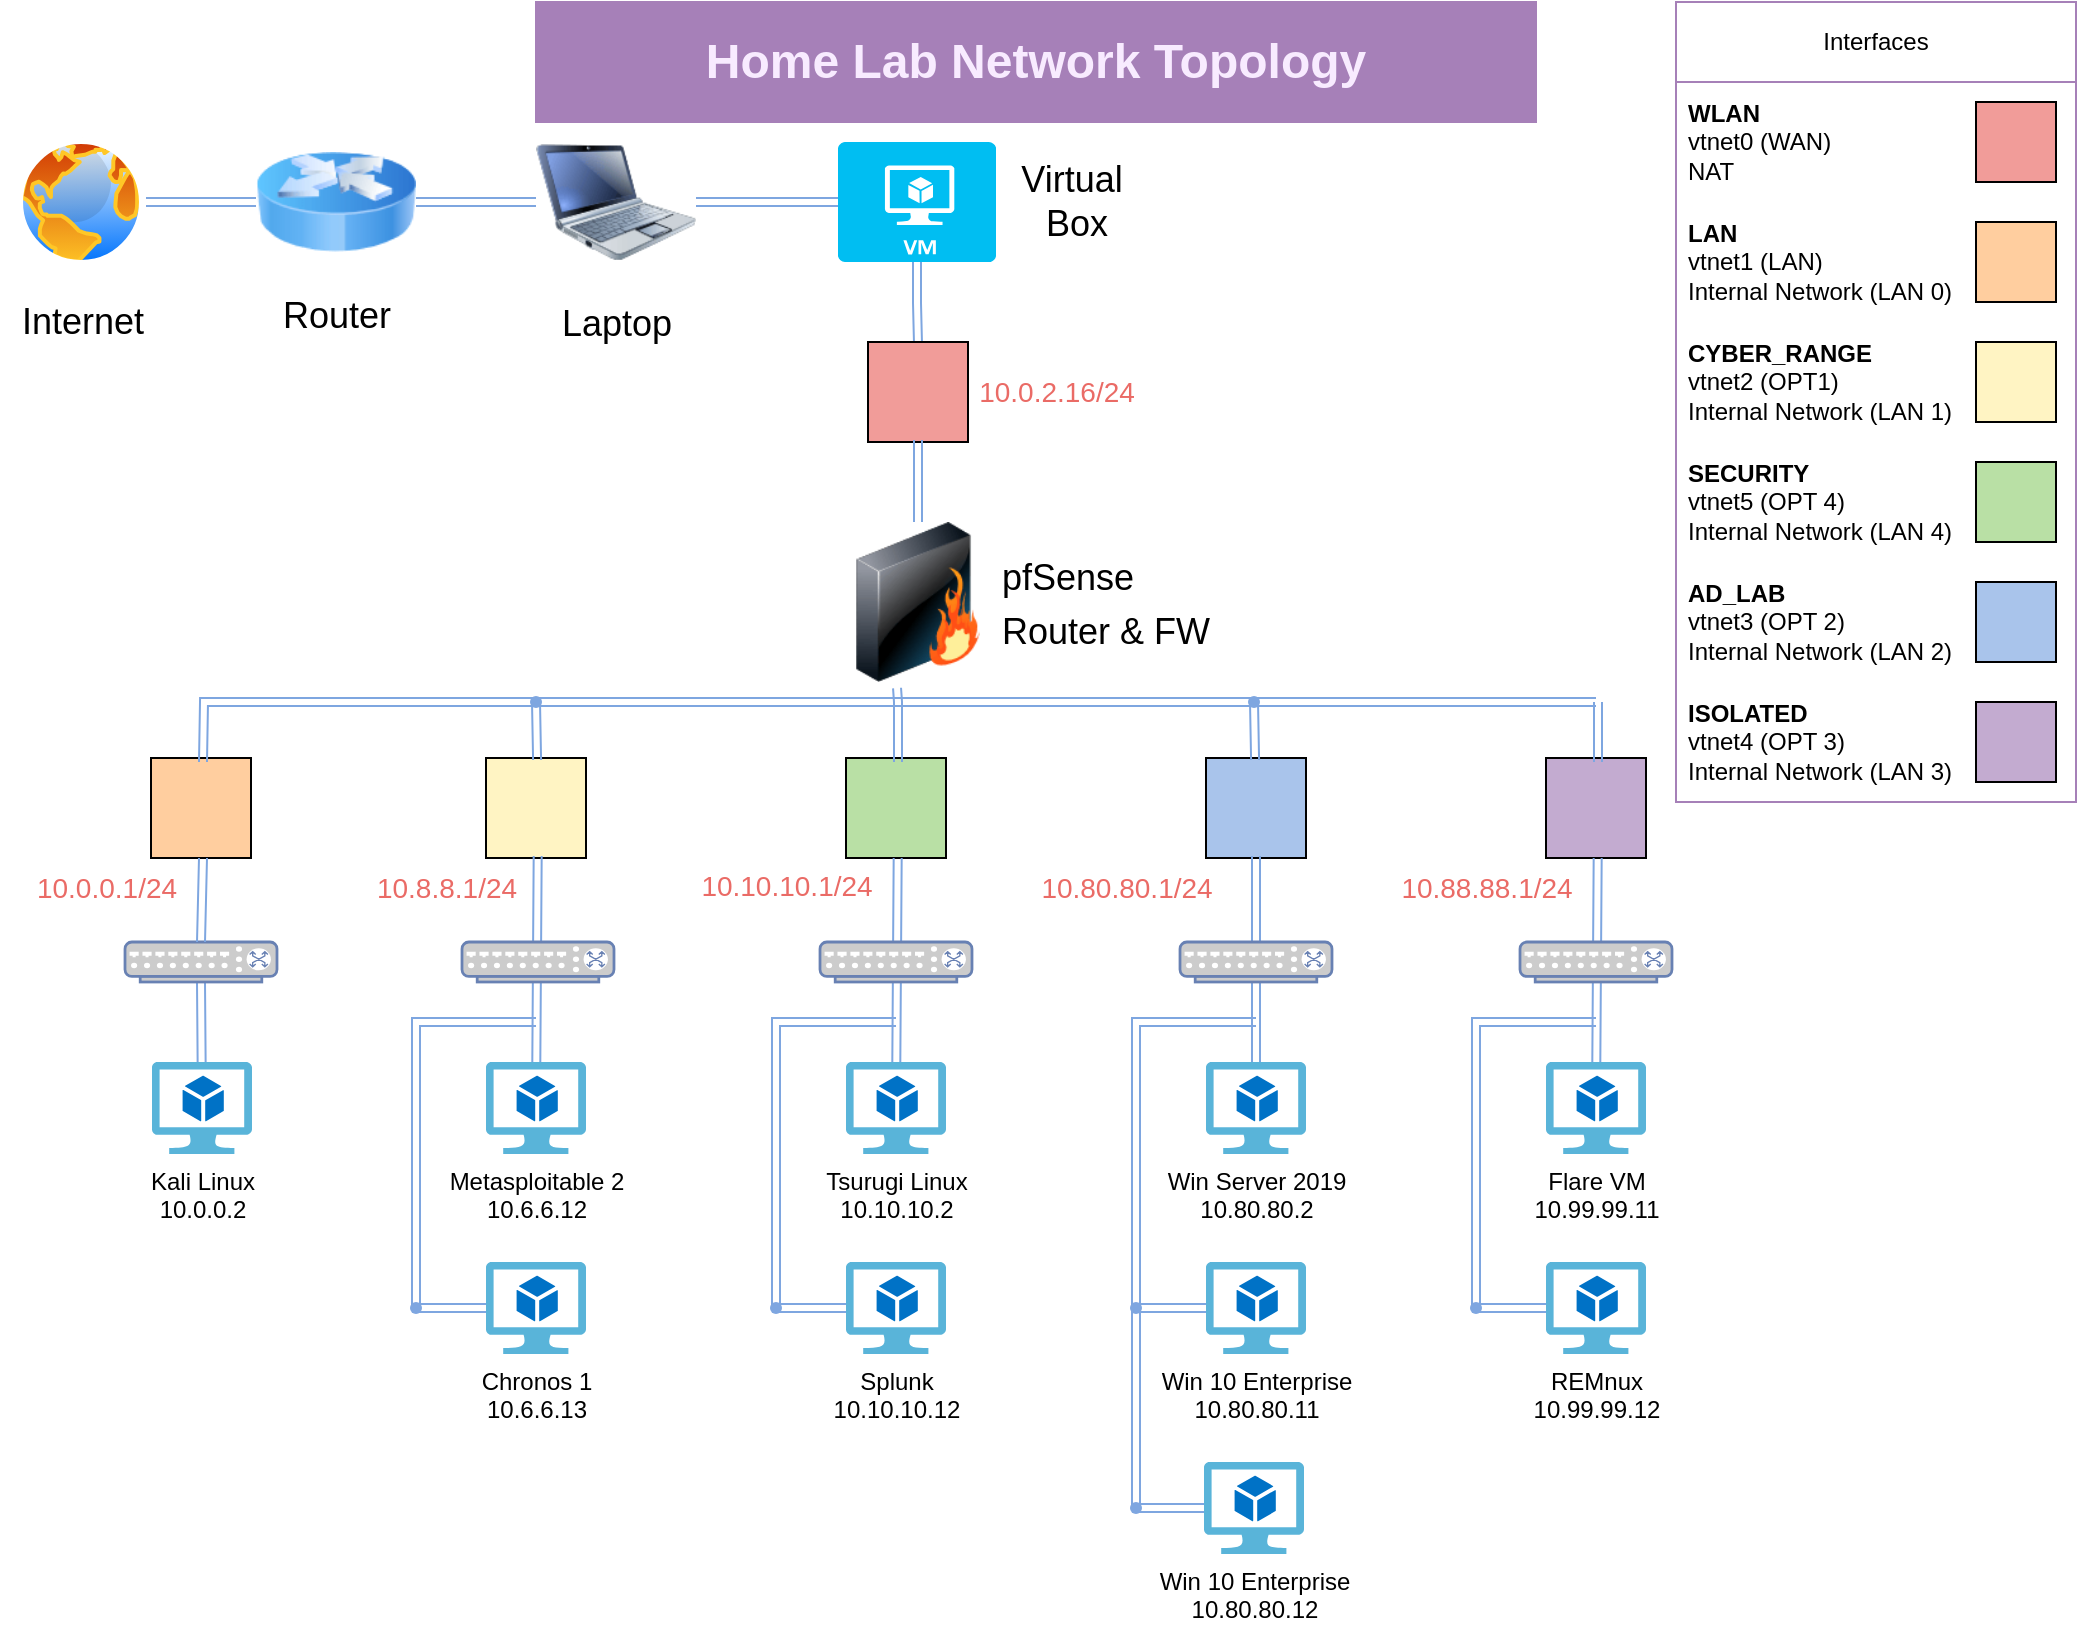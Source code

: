 <mxfile version="24.7.6">
  <diagram name="Page-1" id="55a83fd1-7818-8e21-69c5-c3457e3827bb">
    <mxGraphModel dx="1911" dy="888" grid="1" gridSize="10" guides="1" tooltips="1" connect="1" arrows="1" fold="1" page="1" pageScale="1" pageWidth="1100" pageHeight="850" background="none" math="0" shadow="0">
      <root>
        <mxCell id="0" />
        <mxCell id="1" parent="0" />
        <mxCell id="69ecfefc5c41e42c-3" value="&lt;font style=&quot;font-size: 18px;&quot;&gt;pfSense&lt;/font&gt;&lt;div&gt;&lt;font style=&quot;font-size: 18px;&quot;&gt;Router &amp;amp; FW&lt;/font&gt;&lt;/div&gt;" style="image;html=1;labelBackgroundColor=#ffffff;image=img/lib/clip_art/networking/Firewall_128x128.png;rounded=1;shadow=0;comic=0;strokeWidth=2;fontSize=22;labelPosition=right;verticalLabelPosition=middle;align=left;verticalAlign=middle;" parent="1" vertex="1">
          <mxGeometry x="451" y="270" width="80" height="80" as="geometry" />
        </mxCell>
        <mxCell id="FnHoCbj98JzVe04_ML1R-9" value="" style="edgeStyle=orthogonalEdgeStyle;rounded=0;orthogonalLoop=1;jettySize=auto;html=1;strokeColor=#7EA6E0;shape=link;" edge="1" parent="1" source="69ecfefc5c41e42c-9" target="FnHoCbj98JzVe04_ML1R-3">
          <mxGeometry relative="1" as="geometry" />
        </mxCell>
        <mxCell id="69ecfefc5c41e42c-9" value="&lt;font style=&quot;font-size: 18px;&quot;&gt;Laptop&lt;/font&gt;" style="image;html=1;labelBackgroundColor=#ffffff;image=img/lib/clip_art/computers/Netbook_128x128.png;rounded=1;shadow=0;comic=0;strokeColor=#000000;strokeWidth=2;fillColor=#FFFFFF;fontSize=22;fontColor=#000000;" parent="1" vertex="1">
          <mxGeometry x="300" y="70" width="80" height="80" as="geometry" />
        </mxCell>
        <mxCell id="FnHoCbj98JzVe04_ML1R-102" value="" style="edgeStyle=orthogonalEdgeStyle;shape=link;rounded=0;orthogonalLoop=1;jettySize=auto;html=1;strokeColor=#7EA6E0;" edge="1" parent="1" source="FnHoCbj98JzVe04_ML1R-3" target="FnHoCbj98JzVe04_ML1R-31">
          <mxGeometry relative="1" as="geometry" />
        </mxCell>
        <mxCell id="FnHoCbj98JzVe04_ML1R-3" value="&lt;p&gt;&lt;br&gt;&lt;/p&gt;" style="verticalLabelPosition=bottom;html=1;verticalAlign=top;align=center;strokeColor=none;fillColor=#00BEF2;shape=mxgraph.azure.virtual_machine;" vertex="1" parent="1">
          <mxGeometry x="451" y="80" width="79" height="60" as="geometry" />
        </mxCell>
        <mxCell id="FnHoCbj98JzVe04_ML1R-15" value="&lt;font style=&quot;font-size: 18px;&quot;&gt;Virtual&amp;nbsp;&lt;/font&gt;&lt;div&gt;&lt;font style=&quot;font-size: 18px;&quot;&gt;Box&lt;/font&gt;&lt;/div&gt;" style="text;html=1;align=center;verticalAlign=middle;resizable=0;points=[];autosize=1;strokeColor=none;fillColor=none;" vertex="1" parent="1">
          <mxGeometry x="530" y="80" width="80" height="60" as="geometry" />
        </mxCell>
        <mxCell id="FnHoCbj98JzVe04_ML1R-20" value="&lt;font style=&quot;font-size: 14px;&quot; color=&quot;#ea6b66&quot;&gt;10.0.2.16/24&lt;/font&gt;" style="text;html=1;align=center;verticalAlign=middle;resizable=0;points=[];autosize=1;strokeColor=none;fillColor=none;" vertex="1" parent="1">
          <mxGeometry x="510" y="190" width="100" height="30" as="geometry" />
        </mxCell>
        <mxCell id="FnHoCbj98JzVe04_ML1R-100" value="" style="edgeStyle=orthogonalEdgeStyle;shape=link;rounded=0;orthogonalLoop=1;jettySize=auto;html=1;strokeColor=#7EA6E0;" edge="1" parent="1" source="FnHoCbj98JzVe04_ML1R-22" target="FnHoCbj98JzVe04_ML1R-29">
          <mxGeometry relative="1" as="geometry" />
        </mxCell>
        <mxCell id="FnHoCbj98JzVe04_ML1R-22" value="" style="image;aspect=fixed;perimeter=ellipsePerimeter;html=1;align=center;shadow=0;dashed=0;spacingTop=3;image=img/lib/active_directory/internet_globe.svg;" vertex="1" parent="1">
          <mxGeometry x="40" y="77.5" width="65" height="65" as="geometry" />
        </mxCell>
        <mxCell id="FnHoCbj98JzVe04_ML1R-28" value="&lt;font style=&quot;font-size: 18px;&quot;&gt;Internet&lt;/font&gt;" style="text;html=1;align=center;verticalAlign=middle;resizable=0;points=[];autosize=1;strokeColor=none;fillColor=none;" vertex="1" parent="1">
          <mxGeometry x="32.5" y="150" width="80" height="40" as="geometry" />
        </mxCell>
        <mxCell id="FnHoCbj98JzVe04_ML1R-101" value="" style="edgeStyle=orthogonalEdgeStyle;shape=link;rounded=0;orthogonalLoop=1;jettySize=auto;html=1;strokeColor=#7EA6E0;" edge="1" parent="1" source="FnHoCbj98JzVe04_ML1R-29" target="69ecfefc5c41e42c-9">
          <mxGeometry relative="1" as="geometry" />
        </mxCell>
        <mxCell id="FnHoCbj98JzVe04_ML1R-29" value="&lt;font style=&quot;font-size: 18px;&quot;&gt;Router&lt;/font&gt;" style="image;html=1;image=img/lib/clip_art/networking/Router_Icon_128x128.png" vertex="1" parent="1">
          <mxGeometry x="160" y="70" width="80" height="80" as="geometry" />
        </mxCell>
        <mxCell id="FnHoCbj98JzVe04_ML1R-30" value="" style="whiteSpace=wrap;html=1;aspect=fixed;fillColor=#F19C99;" vertex="1" parent="1">
          <mxGeometry x="466" y="180" width="50" height="50" as="geometry" />
        </mxCell>
        <mxCell id="FnHoCbj98JzVe04_ML1R-103" value="" style="edgeStyle=orthogonalEdgeStyle;shape=link;rounded=0;orthogonalLoop=1;jettySize=auto;html=1;strokeColor=#7EA6E0;" edge="1" parent="1" source="FnHoCbj98JzVe04_ML1R-31" target="69ecfefc5c41e42c-3">
          <mxGeometry relative="1" as="geometry" />
        </mxCell>
        <mxCell id="FnHoCbj98JzVe04_ML1R-31" value="" style="shape=image;html=1;verticalAlign=top;verticalLabelPosition=bottom;labelBackgroundColor=#ffffff;imageAspect=0;aspect=fixed;image=https://cdn1.iconfinder.com/data/icons/bootstrap-vol-2/16/ethernet-128.png" vertex="1" parent="1">
          <mxGeometry x="467" y="181" width="48" height="48" as="geometry" />
        </mxCell>
        <mxCell id="FnHoCbj98JzVe04_ML1R-32" value="&lt;font style=&quot;font-size: 14px;&quot; color=&quot;#ea6b66&quot;&gt;10.0.0.1/24&lt;/font&gt;" style="text;html=1;align=center;verticalAlign=middle;resizable=0;points=[];autosize=1;strokeColor=none;fillColor=none;" vertex="1" parent="1">
          <mxGeometry x="40" y="438" width="90" height="30" as="geometry" />
        </mxCell>
        <mxCell id="FnHoCbj98JzVe04_ML1R-33" value="" style="whiteSpace=wrap;html=1;aspect=fixed;fillColor=#F19C99;" vertex="1" parent="1">
          <mxGeometry x="1020" y="60" width="40" height="40" as="geometry" />
        </mxCell>
        <mxCell id="FnHoCbj98JzVe04_ML1R-35" value="&lt;font style=&quot;font-size: 14px;&quot; color=&quot;#ea6b66&quot;&gt;10.8.8.1/24&lt;/font&gt;" style="text;html=1;align=center;verticalAlign=middle;resizable=0;points=[];autosize=1;strokeColor=none;fillColor=none;" vertex="1" parent="1">
          <mxGeometry x="210" y="438" width="90" height="30" as="geometry" />
        </mxCell>
        <mxCell id="FnHoCbj98JzVe04_ML1R-38" value="" style="whiteSpace=wrap;html=1;aspect=fixed;fillColor=#FFCE9F;" vertex="1" parent="1">
          <mxGeometry x="1020" y="120" width="40" height="40" as="geometry" />
        </mxCell>
        <mxCell id="FnHoCbj98JzVe04_ML1R-39" value="" style="whiteSpace=wrap;html=1;aspect=fixed;fillColor=#B9E0A5;" vertex="1" parent="1">
          <mxGeometry x="1020" y="240" width="40" height="40" as="geometry" />
        </mxCell>
        <mxCell id="FnHoCbj98JzVe04_ML1R-40" value="" style="whiteSpace=wrap;html=1;aspect=fixed;fillColor=#A9C4EB;" vertex="1" parent="1">
          <mxGeometry x="1020" y="300" width="40" height="40" as="geometry" />
        </mxCell>
        <mxCell id="FnHoCbj98JzVe04_ML1R-41" value="" style="whiteSpace=wrap;html=1;aspect=fixed;fillColor=#FFF4C3;" vertex="1" parent="1">
          <mxGeometry x="1020" y="180" width="40" height="40" as="geometry" />
        </mxCell>
        <mxCell id="FnHoCbj98JzVe04_ML1R-57" value="" style="whiteSpace=wrap;html=1;aspect=fixed;fillColor=#FFCE9F;" vertex="1" parent="1">
          <mxGeometry x="107.5" y="388" width="50" height="50" as="geometry" />
        </mxCell>
        <mxCell id="FnHoCbj98JzVe04_ML1R-111" style="edgeStyle=none;shape=link;rounded=0;orthogonalLoop=1;jettySize=auto;html=1;exitX=0.5;exitY=0;exitDx=0;exitDy=0;strokeColor=#7EA6E0;" edge="1" parent="1" source="FnHoCbj98JzVe04_ML1R-58">
          <mxGeometry relative="1" as="geometry">
            <mxPoint x="830" y="360" as="targetPoint" />
            <Array as="points">
              <mxPoint x="134" y="360" />
              <mxPoint x="830" y="360" />
            </Array>
          </mxGeometry>
        </mxCell>
        <mxCell id="FnHoCbj98JzVe04_ML1R-58" value="" style="shape=image;html=1;verticalAlign=top;verticalLabelPosition=bottom;labelBackgroundColor=#ffffff;imageAspect=0;aspect=fixed;image=https://cdn1.iconfinder.com/data/icons/bootstrap-vol-2/16/ethernet-128.png" vertex="1" parent="1">
          <mxGeometry x="109.5" y="390" width="48" height="48" as="geometry" />
        </mxCell>
        <mxCell id="FnHoCbj98JzVe04_ML1R-59" value="" style="whiteSpace=wrap;html=1;aspect=fixed;fillColor=#FFF4C3;" vertex="1" parent="1">
          <mxGeometry x="275" y="388" width="50" height="50" as="geometry" />
        </mxCell>
        <mxCell id="FnHoCbj98JzVe04_ML1R-60" value="" style="whiteSpace=wrap;html=1;aspect=fixed;fillColor=#B9E0A5;" vertex="1" parent="1">
          <mxGeometry x="455" y="388" width="50" height="50" as="geometry" />
        </mxCell>
        <mxCell id="FnHoCbj98JzVe04_ML1R-61" value="" style="whiteSpace=wrap;html=1;aspect=fixed;fillColor=#A9C4EB;" vertex="1" parent="1">
          <mxGeometry x="635" y="388" width="50" height="50" as="geometry" />
        </mxCell>
        <mxCell id="FnHoCbj98JzVe04_ML1R-62" value="" style="whiteSpace=wrap;html=1;aspect=fixed;fillColor=#C3ABD0;" vertex="1" parent="1">
          <mxGeometry x="805" y="388" width="50" height="50" as="geometry" />
        </mxCell>
        <mxCell id="FnHoCbj98JzVe04_ML1R-117" value="" style="edgeStyle=none;shape=link;rounded=0;orthogonalLoop=1;jettySize=auto;html=1;strokeColor=#7EA6E0;" edge="1" parent="1" source="FnHoCbj98JzVe04_ML1R-65" target="FnHoCbj98JzVe04_ML1R-89">
          <mxGeometry relative="1" as="geometry" />
        </mxCell>
        <mxCell id="FnHoCbj98JzVe04_ML1R-147" value="" style="edgeStyle=none;shape=link;rounded=0;orthogonalLoop=1;jettySize=auto;html=1;strokeColor=#7EA6E0;" edge="1" parent="1" source="FnHoCbj98JzVe04_ML1R-65" target="FnHoCbj98JzVe04_ML1R-146">
          <mxGeometry relative="1" as="geometry" />
        </mxCell>
        <mxCell id="FnHoCbj98JzVe04_ML1R-65" value="" style="shape=image;html=1;verticalAlign=top;verticalLabelPosition=bottom;labelBackgroundColor=#ffffff;imageAspect=0;aspect=fixed;image=https://cdn1.iconfinder.com/data/icons/bootstrap-vol-2/16/ethernet-128.png" vertex="1" parent="1">
          <mxGeometry x="277" y="389" width="48" height="48" as="geometry" />
        </mxCell>
        <mxCell id="FnHoCbj98JzVe04_ML1R-141" value="" style="edgeStyle=none;shape=link;rounded=0;orthogonalLoop=1;jettySize=auto;html=1;strokeColor=#7EA6E0;" edge="1" parent="1" source="FnHoCbj98JzVe04_ML1R-66" target="FnHoCbj98JzVe04_ML1R-91">
          <mxGeometry relative="1" as="geometry" />
        </mxCell>
        <mxCell id="FnHoCbj98JzVe04_ML1R-66" value="" style="shape=image;html=1;verticalAlign=top;verticalLabelPosition=bottom;labelBackgroundColor=#ffffff;imageAspect=0;aspect=fixed;image=https://cdn1.iconfinder.com/data/icons/bootstrap-vol-2/16/ethernet-128.png" vertex="1" parent="1">
          <mxGeometry x="457" y="390" width="48" height="48" as="geometry" />
        </mxCell>
        <mxCell id="FnHoCbj98JzVe04_ML1R-140" value="" style="edgeStyle=none;shape=link;rounded=0;orthogonalLoop=1;jettySize=auto;html=1;strokeColor=#7EA6E0;" edge="1" parent="1" source="FnHoCbj98JzVe04_ML1R-67" target="FnHoCbj98JzVe04_ML1R-97">
          <mxGeometry relative="1" as="geometry" />
        </mxCell>
        <mxCell id="FnHoCbj98JzVe04_ML1R-149" value="" style="edgeStyle=none;shape=link;rounded=0;orthogonalLoop=1;jettySize=auto;html=1;strokeColor=#7EA6E0;" edge="1" parent="1" source="FnHoCbj98JzVe04_ML1R-67" target="FnHoCbj98JzVe04_ML1R-148">
          <mxGeometry relative="1" as="geometry" />
        </mxCell>
        <mxCell id="FnHoCbj98JzVe04_ML1R-67" value="" style="shape=image;html=1;verticalAlign=top;verticalLabelPosition=bottom;labelBackgroundColor=#ffffff;imageAspect=0;aspect=fixed;image=https://cdn1.iconfinder.com/data/icons/bootstrap-vol-2/16/ethernet-128.png" vertex="1" parent="1">
          <mxGeometry x="636" y="389" width="48" height="48" as="geometry" />
        </mxCell>
        <mxCell id="FnHoCbj98JzVe04_ML1R-112" style="edgeStyle=none;shape=link;rounded=0;orthogonalLoop=1;jettySize=auto;html=1;exitX=0.5;exitY=0;exitDx=0;exitDy=0;strokeColor=#7EA6E0;" edge="1" parent="1" source="FnHoCbj98JzVe04_ML1R-68">
          <mxGeometry relative="1" as="geometry">
            <mxPoint x="831" y="360" as="targetPoint" />
          </mxGeometry>
        </mxCell>
        <mxCell id="FnHoCbj98JzVe04_ML1R-139" value="" style="edgeStyle=none;shape=link;rounded=0;orthogonalLoop=1;jettySize=auto;html=1;strokeColor=#7EA6E0;" edge="1" parent="1" source="FnHoCbj98JzVe04_ML1R-68" target="FnHoCbj98JzVe04_ML1R-93">
          <mxGeometry relative="1" as="geometry" />
        </mxCell>
        <mxCell id="FnHoCbj98JzVe04_ML1R-68" value="" style="shape=image;html=1;verticalAlign=top;verticalLabelPosition=bottom;labelBackgroundColor=#ffffff;imageAspect=0;aspect=fixed;image=https://cdn1.iconfinder.com/data/icons/bootstrap-vol-2/16/ethernet-128.png" vertex="1" parent="1">
          <mxGeometry x="807" y="390" width="48" height="48" as="geometry" />
        </mxCell>
        <mxCell id="FnHoCbj98JzVe04_ML1R-69" value="&lt;font style=&quot;font-size: 14px;&quot; color=&quot;#ea6b66&quot;&gt;10.10.10.1/24&lt;/font&gt;" style="text;html=1;align=center;verticalAlign=middle;resizable=0;points=[];autosize=1;strokeColor=none;fillColor=none;" vertex="1" parent="1">
          <mxGeometry x="370" y="437" width="110" height="30" as="geometry" />
        </mxCell>
        <mxCell id="FnHoCbj98JzVe04_ML1R-70" value="&lt;font style=&quot;font-size: 14px;&quot; color=&quot;#ea6b66&quot;&gt;10.80.80.1/24&lt;/font&gt;" style="text;html=1;align=center;verticalAlign=middle;resizable=0;points=[];autosize=1;strokeColor=none;fillColor=none;" vertex="1" parent="1">
          <mxGeometry x="540" y="438" width="110" height="30" as="geometry" />
        </mxCell>
        <mxCell id="FnHoCbj98JzVe04_ML1R-71" value="&lt;font style=&quot;font-size: 14px;&quot; color=&quot;#ea6b66&quot;&gt;10.88.88.1/24&lt;/font&gt;" style="text;html=1;align=center;verticalAlign=middle;resizable=0;points=[];autosize=1;strokeColor=none;fillColor=none;" vertex="1" parent="1">
          <mxGeometry x="720" y="438" width="110" height="30" as="geometry" />
        </mxCell>
        <mxCell id="FnHoCbj98JzVe04_ML1R-72" value="" style="whiteSpace=wrap;html=1;aspect=fixed;fillColor=#C3ABD0;" vertex="1" parent="1">
          <mxGeometry x="1020" y="360" width="40" height="40" as="geometry" />
        </mxCell>
        <mxCell id="FnHoCbj98JzVe04_ML1R-80" value="" style="fontColor=#0066CC;verticalAlign=top;verticalLabelPosition=bottom;labelPosition=center;align=center;html=1;outlineConnect=0;fillColor=#CCCCCC;strokeColor=#6881B3;gradientColor=none;gradientDirection=north;strokeWidth=2;shape=mxgraph.networks.switch;" vertex="1" parent="1">
          <mxGeometry x="792" y="480" width="76" height="20" as="geometry" />
        </mxCell>
        <mxCell id="FnHoCbj98JzVe04_ML1R-83" value="" style="fontColor=#0066CC;verticalAlign=top;verticalLabelPosition=bottom;labelPosition=center;align=center;html=1;outlineConnect=0;fillColor=#CCCCCC;strokeColor=#6881B3;gradientColor=none;gradientDirection=north;strokeWidth=2;shape=mxgraph.networks.switch;" vertex="1" parent="1">
          <mxGeometry x="622" y="480" width="76" height="20" as="geometry" />
        </mxCell>
        <mxCell id="FnHoCbj98JzVe04_ML1R-85" value="" style="fontColor=#0066CC;verticalAlign=top;verticalLabelPosition=bottom;labelPosition=center;align=center;html=1;outlineConnect=0;fillColor=#CCCCCC;strokeColor=#6881B3;gradientColor=none;gradientDirection=north;strokeWidth=2;shape=mxgraph.networks.switch;" vertex="1" parent="1">
          <mxGeometry x="442" y="480" width="76" height="20" as="geometry" />
        </mxCell>
        <mxCell id="FnHoCbj98JzVe04_ML1R-120" style="edgeStyle=orthogonalEdgeStyle;shape=link;rounded=0;orthogonalLoop=1;jettySize=auto;html=1;exitDx=0;exitDy=0;exitPerimeter=0;strokeColor=#7EA6E0;" edge="1" parent="1" source="FnHoCbj98JzVe04_ML1R-121">
          <mxGeometry relative="1" as="geometry">
            <mxPoint x="300" y="520" as="targetPoint" />
            <Array as="points">
              <mxPoint x="240" y="520" />
              <mxPoint x="240" y="520" />
            </Array>
          </mxGeometry>
        </mxCell>
        <mxCell id="FnHoCbj98JzVe04_ML1R-86" value="" style="fontColor=#0066CC;verticalAlign=top;verticalLabelPosition=bottom;labelPosition=center;align=center;html=1;outlineConnect=0;fillColor=#CCCCCC;strokeColor=#6881B3;gradientColor=none;gradientDirection=north;strokeWidth=2;shape=mxgraph.networks.switch;" vertex="1" parent="1">
          <mxGeometry x="263" y="480" width="76" height="20" as="geometry" />
        </mxCell>
        <mxCell id="FnHoCbj98JzVe04_ML1R-115" style="edgeStyle=none;shape=link;rounded=0;orthogonalLoop=1;jettySize=auto;html=1;exitX=0.5;exitY=1;exitDx=0;exitDy=0;exitPerimeter=0;strokeColor=#7EA6E0;" edge="1" parent="1" source="FnHoCbj98JzVe04_ML1R-87" target="FnHoCbj98JzVe04_ML1R-88">
          <mxGeometry relative="1" as="geometry" />
        </mxCell>
        <mxCell id="FnHoCbj98JzVe04_ML1R-87" value="" style="fontColor=#0066CC;verticalAlign=top;verticalLabelPosition=bottom;labelPosition=center;align=center;html=1;outlineConnect=0;fillColor=#CCCCCC;strokeColor=#6881B3;gradientColor=none;gradientDirection=north;strokeWidth=2;shape=mxgraph.networks.switch;" vertex="1" parent="1">
          <mxGeometry x="94.5" y="480" width="76" height="20" as="geometry" />
        </mxCell>
        <mxCell id="FnHoCbj98JzVe04_ML1R-88" value="Kali Linux&lt;div&gt;10.0.0.2&lt;/div&gt;" style="image;sketch=0;aspect=fixed;html=1;points=[];align=center;fontSize=12;image=img/lib/mscae/Virtual_Machine_2.svg;" vertex="1" parent="1">
          <mxGeometry x="108" y="540" width="50" height="46" as="geometry" />
        </mxCell>
        <mxCell id="FnHoCbj98JzVe04_ML1R-89" value="Metasploitable 2&lt;div&gt;10.6.6.12&lt;/div&gt;" style="image;sketch=0;aspect=fixed;html=1;points=[];align=center;fontSize=12;image=img/lib/mscae/Virtual_Machine_2.svg;" vertex="1" parent="1">
          <mxGeometry x="275" y="540" width="50" height="46" as="geometry" />
        </mxCell>
        <mxCell id="FnHoCbj98JzVe04_ML1R-122" value="" style="edgeStyle=none;shape=link;rounded=0;orthogonalLoop=1;jettySize=auto;html=1;strokeColor=#7EA6E0;" edge="1" parent="1" source="FnHoCbj98JzVe04_ML1R-90">
          <mxGeometry relative="1" as="geometry">
            <mxPoint x="240" y="663" as="targetPoint" />
          </mxGeometry>
        </mxCell>
        <mxCell id="FnHoCbj98JzVe04_ML1R-90" value="Chronos 1&lt;div&gt;10.6.6.13&lt;/div&gt;" style="image;sketch=0;aspect=fixed;html=1;points=[];align=center;fontSize=12;image=img/lib/mscae/Virtual_Machine_2.svg;" vertex="1" parent="1">
          <mxGeometry x="275" y="640" width="50" height="46" as="geometry" />
        </mxCell>
        <mxCell id="FnHoCbj98JzVe04_ML1R-91" value="Tsurugi Linux&lt;div&gt;10.10.10.2&lt;/div&gt;" style="image;sketch=0;aspect=fixed;html=1;points=[];align=center;fontSize=12;image=img/lib/mscae/Virtual_Machine_2.svg;" vertex="1" parent="1">
          <mxGeometry x="455" y="540" width="50" height="46" as="geometry" />
        </mxCell>
        <mxCell id="FnHoCbj98JzVe04_ML1R-92" value="Splunk&lt;div&gt;10.10.10.12&lt;/div&gt;" style="image;sketch=0;aspect=fixed;html=1;points=[];align=center;fontSize=12;image=img/lib/mscae/Virtual_Machine_2.svg;" vertex="1" parent="1">
          <mxGeometry x="455" y="640" width="50" height="46" as="geometry" />
        </mxCell>
        <mxCell id="FnHoCbj98JzVe04_ML1R-93" value="Flare VM&lt;div&gt;10.99.99.11&lt;/div&gt;" style="image;sketch=0;aspect=fixed;html=1;points=[];align=center;fontSize=12;image=img/lib/mscae/Virtual_Machine_2.svg;" vertex="1" parent="1">
          <mxGeometry x="805" y="540" width="50" height="46" as="geometry" />
        </mxCell>
        <mxCell id="FnHoCbj98JzVe04_ML1R-94" value="REMnux&lt;div&gt;10.99.99.12&lt;/div&gt;" style="image;sketch=0;aspect=fixed;html=1;points=[];align=center;fontSize=12;image=img/lib/mscae/Virtual_Machine_2.svg;" vertex="1" parent="1">
          <mxGeometry x="805" y="640" width="50" height="46" as="geometry" />
        </mxCell>
        <mxCell id="FnHoCbj98JzVe04_ML1R-97" value="Win Server 2019&lt;div&gt;10.80.80.2&lt;/div&gt;" style="image;sketch=0;aspect=fixed;html=1;points=[];align=center;fontSize=12;image=img/lib/mscae/Virtual_Machine_2.svg;" vertex="1" parent="1">
          <mxGeometry x="635" y="540" width="50" height="46" as="geometry" />
        </mxCell>
        <mxCell id="FnHoCbj98JzVe04_ML1R-98" value="Win 10 Enterprise&lt;div&gt;10.80.80.11&lt;/div&gt;" style="image;sketch=0;aspect=fixed;html=1;points=[];align=center;fontSize=12;image=img/lib/mscae/Virtual_Machine_2.svg;" vertex="1" parent="1">
          <mxGeometry x="635" y="640" width="50" height="46" as="geometry" />
        </mxCell>
        <mxCell id="FnHoCbj98JzVe04_ML1R-144" value="" style="edgeStyle=none;shape=link;rounded=0;orthogonalLoop=1;jettySize=auto;html=1;strokeColor=#7EA6E0;" edge="1" parent="1" source="FnHoCbj98JzVe04_ML1R-99" target="FnHoCbj98JzVe04_ML1R-143">
          <mxGeometry relative="1" as="geometry" />
        </mxCell>
        <mxCell id="FnHoCbj98JzVe04_ML1R-99" value="Win 10 Enterprise&lt;div&gt;10.80.80.12&lt;/div&gt;" style="image;sketch=0;aspect=fixed;html=1;points=[];align=center;fontSize=12;image=img/lib/mscae/Virtual_Machine_2.svg;" vertex="1" parent="1">
          <mxGeometry x="634" y="740" width="50" height="46" as="geometry" />
        </mxCell>
        <mxCell id="FnHoCbj98JzVe04_ML1R-106" style="edgeStyle=orthogonalEdgeStyle;shape=link;rounded=0;orthogonalLoop=1;jettySize=auto;html=1;exitX=0.5;exitY=0;exitDx=0;exitDy=0;entryX=0.369;entryY=1.038;entryDx=0;entryDy=0;entryPerimeter=0;strokeColor=#7EA6E0;" edge="1" parent="1" source="FnHoCbj98JzVe04_ML1R-66" target="69ecfefc5c41e42c-3">
          <mxGeometry relative="1" as="geometry">
            <Array as="points">
              <mxPoint x="480" y="360" />
            </Array>
          </mxGeometry>
        </mxCell>
        <mxCell id="FnHoCbj98JzVe04_ML1R-116" style="edgeStyle=none;shape=link;rounded=0;orthogonalLoop=1;jettySize=auto;html=1;exitX=0.5;exitY=1;exitDx=0;exitDy=0;entryX=0.5;entryY=0;entryDx=0;entryDy=0;entryPerimeter=0;strokeColor=#7EA6E0;" edge="1" parent="1" source="FnHoCbj98JzVe04_ML1R-58" target="FnHoCbj98JzVe04_ML1R-87">
          <mxGeometry relative="1" as="geometry" />
        </mxCell>
        <mxCell id="FnHoCbj98JzVe04_ML1R-124" style="edgeStyle=none;shape=link;rounded=0;orthogonalLoop=1;jettySize=auto;html=1;strokeColor=#7EA6E0;" edge="1" parent="1" source="FnHoCbj98JzVe04_ML1R-121">
          <mxGeometry relative="1" as="geometry">
            <mxPoint x="240" y="650" as="targetPoint" />
          </mxGeometry>
        </mxCell>
        <mxCell id="FnHoCbj98JzVe04_ML1R-121" value="" style="shape=waypoint;sketch=0;size=6;pointerEvents=1;points=[];fillColor=default;resizable=0;rotatable=0;perimeter=centerPerimeter;snapToPoint=1;verticalAlign=top;labelBackgroundColor=default;strokeColor=#7EA6E0;" vertex="1" parent="1">
          <mxGeometry x="230" y="653" width="20" height="20" as="geometry" />
        </mxCell>
        <mxCell id="FnHoCbj98JzVe04_ML1R-127" style="edgeStyle=orthogonalEdgeStyle;shape=link;rounded=0;orthogonalLoop=1;jettySize=auto;html=1;exitDx=0;exitDy=0;exitPerimeter=0;strokeColor=#7EA6E0;" edge="1" parent="1" source="FnHoCbj98JzVe04_ML1R-130">
          <mxGeometry relative="1" as="geometry">
            <mxPoint x="480" y="520" as="targetPoint" />
            <Array as="points">
              <mxPoint x="420" y="520" />
              <mxPoint x="420" y="520" />
            </Array>
          </mxGeometry>
        </mxCell>
        <mxCell id="FnHoCbj98JzVe04_ML1R-128" value="" style="edgeStyle=none;shape=link;rounded=0;orthogonalLoop=1;jettySize=auto;html=1;strokeColor=#7EA6E0;" edge="1" parent="1">
          <mxGeometry relative="1" as="geometry">
            <mxPoint x="455" y="663" as="sourcePoint" />
            <mxPoint x="420" y="663" as="targetPoint" />
          </mxGeometry>
        </mxCell>
        <mxCell id="FnHoCbj98JzVe04_ML1R-129" style="edgeStyle=none;shape=link;rounded=0;orthogonalLoop=1;jettySize=auto;html=1;strokeColor=#7EA6E0;" edge="1" parent="1" source="FnHoCbj98JzVe04_ML1R-130">
          <mxGeometry relative="1" as="geometry">
            <mxPoint x="420" y="650" as="targetPoint" />
          </mxGeometry>
        </mxCell>
        <mxCell id="FnHoCbj98JzVe04_ML1R-130" value="" style="shape=waypoint;sketch=0;size=6;pointerEvents=1;points=[];fillColor=default;resizable=0;rotatable=0;perimeter=centerPerimeter;snapToPoint=1;verticalAlign=top;labelBackgroundColor=default;strokeColor=#7EA6E0;" vertex="1" parent="1">
          <mxGeometry x="410" y="653" width="20" height="20" as="geometry" />
        </mxCell>
        <mxCell id="FnHoCbj98JzVe04_ML1R-131" style="edgeStyle=orthogonalEdgeStyle;shape=link;rounded=0;orthogonalLoop=1;jettySize=auto;html=1;exitDx=0;exitDy=0;exitPerimeter=0;strokeColor=#7EA6E0;" edge="1" parent="1" source="FnHoCbj98JzVe04_ML1R-134">
          <mxGeometry relative="1" as="geometry">
            <mxPoint x="660" y="520" as="targetPoint" />
            <Array as="points">
              <mxPoint x="600" y="520" />
              <mxPoint x="600" y="520" />
            </Array>
          </mxGeometry>
        </mxCell>
        <mxCell id="FnHoCbj98JzVe04_ML1R-132" value="" style="edgeStyle=none;shape=link;rounded=0;orthogonalLoop=1;jettySize=auto;html=1;strokeColor=#7EA6E0;" edge="1" parent="1">
          <mxGeometry relative="1" as="geometry">
            <mxPoint x="635" y="663" as="sourcePoint" />
            <mxPoint x="600" y="663" as="targetPoint" />
          </mxGeometry>
        </mxCell>
        <mxCell id="FnHoCbj98JzVe04_ML1R-133" style="edgeStyle=none;shape=link;rounded=0;orthogonalLoop=1;jettySize=auto;html=1;strokeColor=#7EA6E0;" edge="1" parent="1" source="FnHoCbj98JzVe04_ML1R-134">
          <mxGeometry relative="1" as="geometry">
            <mxPoint x="600" y="650" as="targetPoint" />
          </mxGeometry>
        </mxCell>
        <mxCell id="FnHoCbj98JzVe04_ML1R-134" value="" style="shape=waypoint;sketch=0;size=6;pointerEvents=1;points=[];fillColor=default;resizable=0;rotatable=0;perimeter=centerPerimeter;snapToPoint=1;verticalAlign=top;labelBackgroundColor=default;strokeColor=#7EA6E0;" vertex="1" parent="1">
          <mxGeometry x="590" y="653" width="20" height="20" as="geometry" />
        </mxCell>
        <mxCell id="FnHoCbj98JzVe04_ML1R-135" style="edgeStyle=orthogonalEdgeStyle;shape=link;rounded=0;orthogonalLoop=1;jettySize=auto;html=1;exitDx=0;exitDy=0;exitPerimeter=0;strokeColor=#7EA6E0;" edge="1" parent="1" source="FnHoCbj98JzVe04_ML1R-138">
          <mxGeometry relative="1" as="geometry">
            <mxPoint x="830" y="520" as="targetPoint" />
            <Array as="points">
              <mxPoint x="770" y="520" />
              <mxPoint x="770" y="520" />
            </Array>
          </mxGeometry>
        </mxCell>
        <mxCell id="FnHoCbj98JzVe04_ML1R-136" value="" style="edgeStyle=none;shape=link;rounded=0;orthogonalLoop=1;jettySize=auto;html=1;strokeColor=#7EA6E0;" edge="1" parent="1">
          <mxGeometry relative="1" as="geometry">
            <mxPoint x="805" y="663" as="sourcePoint" />
            <mxPoint x="770" y="663" as="targetPoint" />
          </mxGeometry>
        </mxCell>
        <mxCell id="FnHoCbj98JzVe04_ML1R-137" style="edgeStyle=none;shape=link;rounded=0;orthogonalLoop=1;jettySize=auto;html=1;strokeColor=#7EA6E0;" edge="1" parent="1" source="FnHoCbj98JzVe04_ML1R-138">
          <mxGeometry relative="1" as="geometry">
            <mxPoint x="770" y="650" as="targetPoint" />
          </mxGeometry>
        </mxCell>
        <mxCell id="FnHoCbj98JzVe04_ML1R-138" value="" style="shape=waypoint;sketch=0;size=6;pointerEvents=1;points=[];fillColor=default;resizable=0;rotatable=0;perimeter=centerPerimeter;snapToPoint=1;verticalAlign=top;labelBackgroundColor=default;strokeColor=#7EA6E0;" vertex="1" parent="1">
          <mxGeometry x="760" y="653" width="20" height="20" as="geometry" />
        </mxCell>
        <mxCell id="FnHoCbj98JzVe04_ML1R-145" value="" style="edgeStyle=none;shape=link;rounded=0;orthogonalLoop=1;jettySize=auto;html=1;strokeColor=#7EA6E0;" edge="1" parent="1" source="FnHoCbj98JzVe04_ML1R-143" target="FnHoCbj98JzVe04_ML1R-134">
          <mxGeometry relative="1" as="geometry" />
        </mxCell>
        <mxCell id="FnHoCbj98JzVe04_ML1R-143" value="" style="shape=waypoint;sketch=0;size=6;pointerEvents=1;points=[];fillColor=default;resizable=0;rotatable=0;perimeter=centerPerimeter;snapToPoint=1;verticalAlign=top;labelBackgroundColor=default;strokeColor=#7EA6E0;" vertex="1" parent="1">
          <mxGeometry x="590" y="753" width="20" height="20" as="geometry" />
        </mxCell>
        <mxCell id="FnHoCbj98JzVe04_ML1R-146" value="" style="shape=waypoint;sketch=0;size=6;pointerEvents=1;points=[];fillColor=default;resizable=0;rotatable=0;perimeter=centerPerimeter;snapToPoint=1;verticalAlign=top;labelBackgroundColor=#ffffff;strokeColor=#7EA6E0;" vertex="1" parent="1">
          <mxGeometry x="290" y="350" width="20" height="20" as="geometry" />
        </mxCell>
        <mxCell id="FnHoCbj98JzVe04_ML1R-148" value="" style="shape=waypoint;sketch=0;size=6;pointerEvents=1;points=[];fillColor=default;resizable=0;rotatable=0;perimeter=centerPerimeter;snapToPoint=1;verticalAlign=top;labelBackgroundColor=#ffffff;strokeColor=#7EA6E0;" vertex="1" parent="1">
          <mxGeometry x="649" y="350" width="20" height="20" as="geometry" />
        </mxCell>
        <mxCell id="FnHoCbj98JzVe04_ML1R-151" value="Interfaces" style="swimlane;fontStyle=0;childLayout=stackLayout;horizontal=1;startSize=40;horizontalStack=0;resizeParent=1;resizeParentMax=0;resizeLast=0;collapsible=1;marginBottom=0;whiteSpace=wrap;html=1;strokeColor=#A680B8;" vertex="1" parent="1">
          <mxGeometry x="870" y="10" width="200" height="400" as="geometry" />
        </mxCell>
        <mxCell id="FnHoCbj98JzVe04_ML1R-152" value="&lt;div style=&quot;&quot;&gt;&lt;b style=&quot;background-color: initial;&quot;&gt;WLAN&lt;/b&gt;&lt;/div&gt;&lt;div style=&quot;&quot;&gt;vtnet0 (WAN)&lt;/div&gt;&lt;div style=&quot;&quot;&gt;NAT&lt;/div&gt;" style="text;strokeColor=none;fillColor=none;align=left;verticalAlign=middle;spacingLeft=4;spacingRight=4;overflow=hidden;points=[[0,0.5],[1,0.5]];portConstraint=eastwest;rotatable=0;whiteSpace=wrap;html=1;" vertex="1" parent="FnHoCbj98JzVe04_ML1R-151">
          <mxGeometry y="40" width="200" height="60" as="geometry" />
        </mxCell>
        <mxCell id="FnHoCbj98JzVe04_ML1R-155" value="&lt;b&gt;LAN&lt;/b&gt;&lt;div&gt;vtnet1 (LAN)&lt;/div&gt;&lt;div&gt;Internal Network (LAN 0)&lt;/div&gt;" style="text;strokeColor=none;fillColor=none;align=left;verticalAlign=middle;spacingLeft=4;spacingRight=4;overflow=hidden;points=[[0,0.5],[1,0.5]];portConstraint=eastwest;rotatable=0;whiteSpace=wrap;html=1;" vertex="1" parent="FnHoCbj98JzVe04_ML1R-151">
          <mxGeometry y="100" width="200" height="60" as="geometry" />
        </mxCell>
        <mxCell id="FnHoCbj98JzVe04_ML1R-156" value="&lt;b&gt;CYBER_RANGE&lt;/b&gt;&lt;div&gt;vtnet2 (OPT1)&lt;/div&gt;&lt;div&gt;Internal Network (LAN 1)&lt;/div&gt;" style="text;strokeColor=none;fillColor=none;align=left;verticalAlign=middle;spacingLeft=4;spacingRight=4;overflow=hidden;points=[[0,0.5],[1,0.5]];portConstraint=eastwest;rotatable=0;whiteSpace=wrap;html=1;" vertex="1" parent="FnHoCbj98JzVe04_ML1R-151">
          <mxGeometry y="160" width="200" height="60" as="geometry" />
        </mxCell>
        <mxCell id="FnHoCbj98JzVe04_ML1R-158" value="&lt;b&gt;SECURITY&lt;/b&gt;&lt;div&gt;vtnet5 (OPT 4)&lt;/div&gt;&lt;div&gt;Internal Network (LAN 4)&lt;/div&gt;" style="text;strokeColor=none;fillColor=none;align=left;verticalAlign=middle;spacingLeft=4;spacingRight=4;overflow=hidden;points=[[0,0.5],[1,0.5]];portConstraint=eastwest;rotatable=0;whiteSpace=wrap;html=1;" vertex="1" parent="FnHoCbj98JzVe04_ML1R-151">
          <mxGeometry y="220" width="200" height="60" as="geometry" />
        </mxCell>
        <mxCell id="FnHoCbj98JzVe04_ML1R-160" value="&lt;b&gt;AD_LAB&lt;/b&gt;&lt;div&gt;vtnet3 (OPT 2)&lt;/div&gt;&lt;div&gt;Internal Network (LAN 2)&lt;/div&gt;" style="text;strokeColor=none;fillColor=none;align=left;verticalAlign=middle;spacingLeft=4;spacingRight=4;overflow=hidden;points=[[0,0.5],[1,0.5]];portConstraint=eastwest;rotatable=0;whiteSpace=wrap;html=1;" vertex="1" parent="FnHoCbj98JzVe04_ML1R-151">
          <mxGeometry y="280" width="200" height="60" as="geometry" />
        </mxCell>
        <mxCell id="FnHoCbj98JzVe04_ML1R-157" value="&lt;b&gt;ISOLATED&lt;/b&gt;&lt;div&gt;vtnet4 (OPT 3)&lt;/div&gt;&lt;div&gt;Internal Network (LAN 3)&lt;/div&gt;" style="text;strokeColor=none;fillColor=none;align=left;verticalAlign=middle;spacingLeft=4;spacingRight=4;overflow=hidden;points=[[0,0.5],[1,0.5]];portConstraint=eastwest;rotatable=0;whiteSpace=wrap;html=1;" vertex="1" parent="FnHoCbj98JzVe04_ML1R-151">
          <mxGeometry y="340" width="200" height="60" as="geometry" />
        </mxCell>
        <mxCell id="FnHoCbj98JzVe04_ML1R-161" value="&lt;h1&gt;&lt;span style=&quot;background-color: rgb(166, 128, 184);&quot;&gt;&lt;font color=&quot;#f8ebff&quot;&gt;Home Lab Network Topology&lt;/font&gt;&lt;/span&gt;&lt;/h1&gt;" style="shape=ext;double=1;rounded=0;whiteSpace=wrap;html=1;strokeColor=#A680B8;fillColor=#A680B8;" vertex="1" parent="1">
          <mxGeometry x="300" y="10" width="500" height="60" as="geometry" />
        </mxCell>
      </root>
    </mxGraphModel>
  </diagram>
</mxfile>
